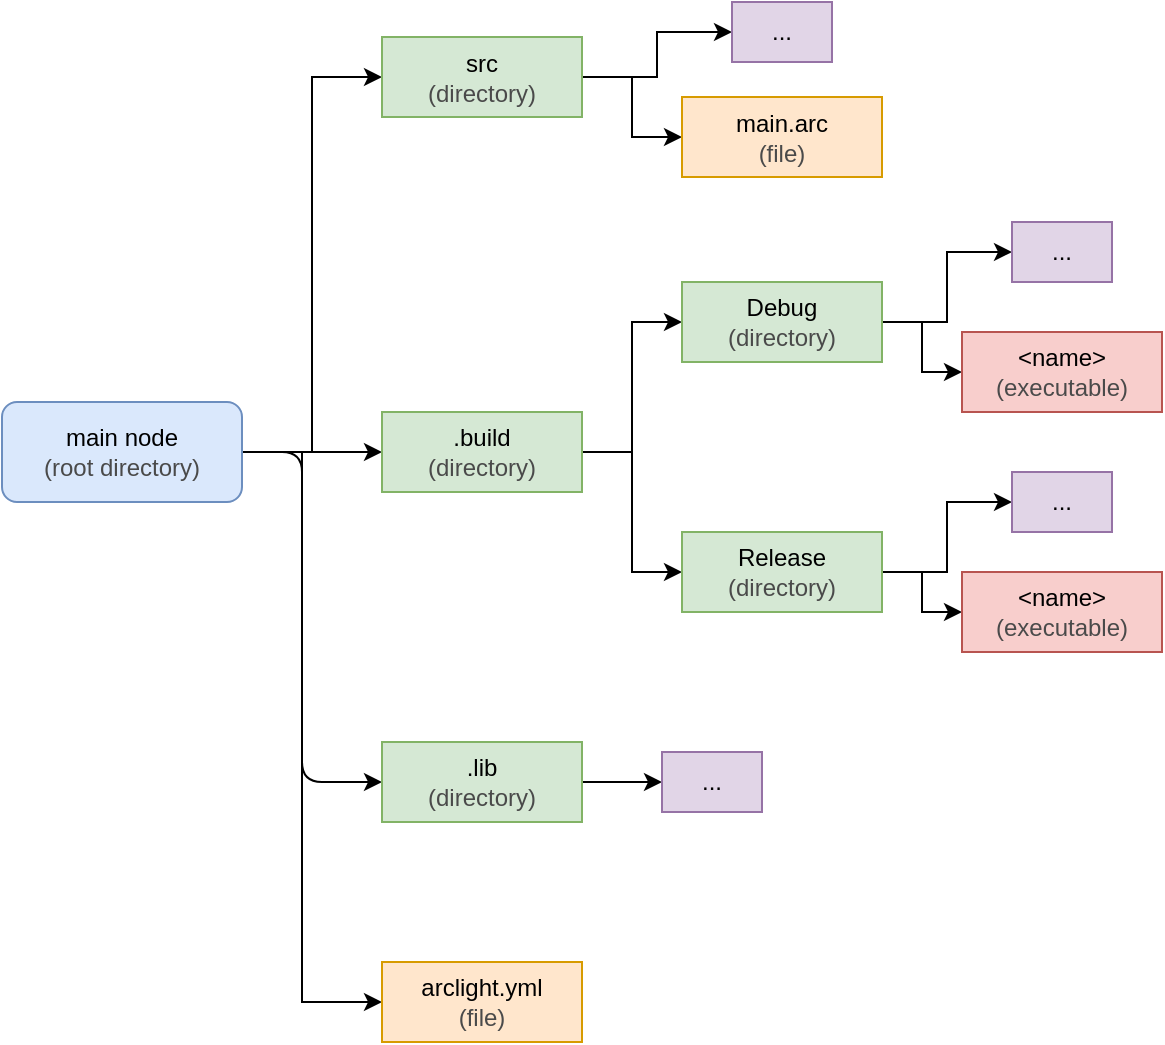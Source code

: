 <mxfile>
    <diagram id="FQJLmGbCjE0neQXrQN__" name="Page-1">
        <mxGraphModel dx="397" dy="522" grid="1" gridSize="10" guides="1" tooltips="1" connect="1" arrows="1" fold="1" page="1" pageScale="1" pageWidth="850" pageHeight="1100" math="0" shadow="0">
            <root>
                <mxCell id="0"/>
                <mxCell id="1" parent="0"/>
                <mxCell id="2rUZX0mLAWuGSe4bOXXy-22" style="edgeStyle=orthogonalEdgeStyle;rounded=0;orthogonalLoop=1;jettySize=auto;html=1;entryX=0;entryY=0.5;entryDx=0;entryDy=0;fontColor=#4A4A4A;" parent="1" source="2rUZX0mLAWuGSe4bOXXy-1" target="2rUZX0mLAWuGSe4bOXXy-5" edge="1">
                    <mxGeometry relative="1" as="geometry"/>
                </mxCell>
                <mxCell id="2rUZX0mLAWuGSe4bOXXy-23" style="edgeStyle=orthogonalEdgeStyle;rounded=0;orthogonalLoop=1;jettySize=auto;html=1;entryX=0;entryY=0.5;entryDx=0;entryDy=0;fontColor=#4A4A4A;" parent="1" source="2rUZX0mLAWuGSe4bOXXy-1" target="2rUZX0mLAWuGSe4bOXXy-2" edge="1">
                    <mxGeometry relative="1" as="geometry"/>
                </mxCell>
                <mxCell id="2rUZX0mLAWuGSe4bOXXy-24" style="edgeStyle=orthogonalEdgeStyle;rounded=0;orthogonalLoop=1;jettySize=auto;html=1;entryX=0;entryY=0.5;entryDx=0;entryDy=0;fontColor=#4A4A4A;" parent="1" source="2rUZX0mLAWuGSe4bOXXy-1" target="2rUZX0mLAWuGSe4bOXXy-4" edge="1">
                    <mxGeometry relative="1" as="geometry">
                        <Array as="points">
                            <mxPoint x="180" y="375"/>
                            <mxPoint x="180" y="650"/>
                        </Array>
                    </mxGeometry>
                </mxCell>
                <mxCell id="8" style="edgeStyle=elbowEdgeStyle;html=1;entryX=0;entryY=0.5;entryDx=0;entryDy=0;" edge="1" parent="1" source="2rUZX0mLAWuGSe4bOXXy-1" target="2">
                    <mxGeometry relative="1" as="geometry">
                        <Array as="points">
                            <mxPoint x="180" y="460"/>
                        </Array>
                    </mxGeometry>
                </mxCell>
                <mxCell id="2rUZX0mLAWuGSe4bOXXy-1" value="&lt;font color=&quot;#000000&quot;&gt;main node&lt;/font&gt;&lt;br&gt;&lt;font color=&quot;#4a4a4a&quot;&gt;(root directory)&lt;/font&gt;" style="rounded=1;whiteSpace=wrap;html=1;fillColor=#dae8fc;strokeColor=#6c8ebf;" parent="1" vertex="1">
                    <mxGeometry x="30" y="350" width="120" height="50" as="geometry"/>
                </mxCell>
                <mxCell id="2rUZX0mLAWuGSe4bOXXy-18" style="edgeStyle=orthogonalEdgeStyle;rounded=0;orthogonalLoop=1;jettySize=auto;html=1;entryX=0;entryY=0.5;entryDx=0;entryDy=0;fontColor=#4A4A4A;" parent="1" source="2rUZX0mLAWuGSe4bOXXy-2" target="2rUZX0mLAWuGSe4bOXXy-16" edge="1">
                    <mxGeometry relative="1" as="geometry"/>
                </mxCell>
                <mxCell id="2rUZX0mLAWuGSe4bOXXy-19" value="" style="edgeStyle=orthogonalEdgeStyle;rounded=0;orthogonalLoop=1;jettySize=auto;html=1;fontColor=#4A4A4A;" parent="1" source="2rUZX0mLAWuGSe4bOXXy-2" target="2rUZX0mLAWuGSe4bOXXy-17" edge="1">
                    <mxGeometry relative="1" as="geometry"/>
                </mxCell>
                <mxCell id="2rUZX0mLAWuGSe4bOXXy-2" value="&lt;font color=&quot;#000000&quot;&gt;src&lt;/font&gt;&lt;br&gt;&lt;font color=&quot;#4a4a4a&quot;&gt;(directory)&lt;/font&gt;" style="rounded=0;whiteSpace=wrap;html=1;fillColor=#d5e8d4;strokeColor=#82b366;" parent="1" vertex="1">
                    <mxGeometry x="220" y="167.5" width="100" height="40" as="geometry"/>
                </mxCell>
                <mxCell id="2rUZX0mLAWuGSe4bOXXy-4" value="&lt;font color=&quot;#000000&quot;&gt;arclight.yml&lt;br&gt;&lt;/font&gt;&lt;font color=&quot;#4a4a4a&quot;&gt;(file)&lt;/font&gt;" style="rounded=0;whiteSpace=wrap;html=1;fillColor=#ffe6cc;strokeColor=#d79b00;" parent="1" vertex="1">
                    <mxGeometry x="220" y="630" width="100" height="40" as="geometry"/>
                </mxCell>
                <mxCell id="2rUZX0mLAWuGSe4bOXXy-20" style="edgeStyle=orthogonalEdgeStyle;rounded=0;orthogonalLoop=1;jettySize=auto;html=1;entryX=0;entryY=0.5;entryDx=0;entryDy=0;fontColor=#4A4A4A;" parent="1" source="2rUZX0mLAWuGSe4bOXXy-5" target="2rUZX0mLAWuGSe4bOXXy-6" edge="1">
                    <mxGeometry relative="1" as="geometry"/>
                </mxCell>
                <mxCell id="2rUZX0mLAWuGSe4bOXXy-21" style="edgeStyle=orthogonalEdgeStyle;rounded=0;orthogonalLoop=1;jettySize=auto;html=1;entryX=0;entryY=0.5;entryDx=0;entryDy=0;fontColor=#4A4A4A;" parent="1" source="2rUZX0mLAWuGSe4bOXXy-5" target="2rUZX0mLAWuGSe4bOXXy-7" edge="1">
                    <mxGeometry relative="1" as="geometry"/>
                </mxCell>
                <mxCell id="2rUZX0mLAWuGSe4bOXXy-5" value=".&lt;font color=&quot;#000000&quot;&gt;build&lt;/font&gt;&lt;br&gt;&lt;font color=&quot;#4a4a4a&quot;&gt;(directory)&lt;/font&gt;" style="rounded=0;whiteSpace=wrap;html=1;fillColor=#d5e8d4;strokeColor=#82b366;" parent="1" vertex="1">
                    <mxGeometry x="220" y="355" width="100" height="40" as="geometry"/>
                </mxCell>
                <mxCell id="2rUZX0mLAWuGSe4bOXXy-12" style="edgeStyle=orthogonalEdgeStyle;rounded=0;orthogonalLoop=1;jettySize=auto;html=1;entryX=0;entryY=0.5;entryDx=0;entryDy=0;fontColor=#4A4A4A;" parent="1" source="2rUZX0mLAWuGSe4bOXXy-6" target="2rUZX0mLAWuGSe4bOXXy-8" edge="1">
                    <mxGeometry relative="1" as="geometry"/>
                </mxCell>
                <mxCell id="2rUZX0mLAWuGSe4bOXXy-13" style="edgeStyle=orthogonalEdgeStyle;rounded=0;orthogonalLoop=1;jettySize=auto;html=1;entryX=0;entryY=0.5;entryDx=0;entryDy=0;fontColor=#4A4A4A;" parent="1" source="2rUZX0mLAWuGSe4bOXXy-6" target="2rUZX0mLAWuGSe4bOXXy-9" edge="1">
                    <mxGeometry relative="1" as="geometry"/>
                </mxCell>
                <mxCell id="2rUZX0mLAWuGSe4bOXXy-6" value="&lt;font color=&quot;#000000&quot;&gt;Debug&lt;/font&gt;&lt;br&gt;&lt;font color=&quot;#4a4a4a&quot;&gt;(directory)&lt;/font&gt;" style="rounded=0;whiteSpace=wrap;html=1;fillColor=#d5e8d4;strokeColor=#82b366;" parent="1" vertex="1">
                    <mxGeometry x="370" y="290" width="100" height="40" as="geometry"/>
                </mxCell>
                <mxCell id="2rUZX0mLAWuGSe4bOXXy-14" style="edgeStyle=orthogonalEdgeStyle;rounded=0;orthogonalLoop=1;jettySize=auto;html=1;entryX=0;entryY=0.5;entryDx=0;entryDy=0;fontColor=#4A4A4A;" parent="1" source="2rUZX0mLAWuGSe4bOXXy-7" target="2rUZX0mLAWuGSe4bOXXy-10" edge="1">
                    <mxGeometry relative="1" as="geometry"/>
                </mxCell>
                <mxCell id="2rUZX0mLAWuGSe4bOXXy-15" style="edgeStyle=orthogonalEdgeStyle;rounded=0;orthogonalLoop=1;jettySize=auto;html=1;entryX=0;entryY=0.5;entryDx=0;entryDy=0;fontColor=#4A4A4A;" parent="1" source="2rUZX0mLAWuGSe4bOXXy-7" target="2rUZX0mLAWuGSe4bOXXy-11" edge="1">
                    <mxGeometry relative="1" as="geometry"/>
                </mxCell>
                <mxCell id="2rUZX0mLAWuGSe4bOXXy-7" value="&lt;font color=&quot;#000000&quot;&gt;Release&lt;/font&gt;&lt;br&gt;&lt;font color=&quot;#4a4a4a&quot;&gt;(directory)&lt;/font&gt;" style="rounded=0;whiteSpace=wrap;html=1;fillColor=#d5e8d4;strokeColor=#82b366;" parent="1" vertex="1">
                    <mxGeometry x="370" y="415" width="100" height="40" as="geometry"/>
                </mxCell>
                <mxCell id="2rUZX0mLAWuGSe4bOXXy-8" value="&lt;font color=&quot;#000000&quot;&gt;...&lt;/font&gt;" style="rounded=0;whiteSpace=wrap;html=1;fillColor=#e1d5e7;strokeColor=#9673a6;" parent="1" vertex="1">
                    <mxGeometry x="535" y="260" width="50" height="30" as="geometry"/>
                </mxCell>
                <mxCell id="2rUZX0mLAWuGSe4bOXXy-9" value="&lt;font color=&quot;#000000&quot;&gt;&amp;lt;name&amp;gt;&lt;/font&gt;&lt;br&gt;&lt;font color=&quot;#4a4a4a&quot;&gt;(executable)&lt;/font&gt;" style="rounded=0;whiteSpace=wrap;html=1;fillColor=#f8cecc;strokeColor=#b85450;" parent="1" vertex="1">
                    <mxGeometry x="510" y="315" width="100" height="40" as="geometry"/>
                </mxCell>
                <mxCell id="2rUZX0mLAWuGSe4bOXXy-10" value="&lt;font color=&quot;#000000&quot;&gt;...&lt;/font&gt;" style="rounded=0;whiteSpace=wrap;html=1;fillColor=#e1d5e7;strokeColor=#9673a6;" parent="1" vertex="1">
                    <mxGeometry x="535" y="385" width="50" height="30" as="geometry"/>
                </mxCell>
                <mxCell id="2rUZX0mLAWuGSe4bOXXy-11" value="&lt;font color=&quot;#000000&quot;&gt;&amp;lt;name&amp;gt;&lt;/font&gt;&lt;br&gt;&lt;font color=&quot;#4a4a4a&quot;&gt;(executable)&lt;/font&gt;" style="rounded=0;whiteSpace=wrap;html=1;fillColor=#f8cecc;strokeColor=#b85450;" parent="1" vertex="1">
                    <mxGeometry x="510" y="435" width="100" height="40" as="geometry"/>
                </mxCell>
                <mxCell id="2rUZX0mLAWuGSe4bOXXy-16" value="&lt;font color=&quot;#000000&quot;&gt;...&lt;/font&gt;" style="rounded=0;whiteSpace=wrap;html=1;fillColor=#e1d5e7;strokeColor=#9673a6;" parent="1" vertex="1">
                    <mxGeometry x="395" y="150" width="50" height="30" as="geometry"/>
                </mxCell>
                <mxCell id="2rUZX0mLAWuGSe4bOXXy-17" value="&lt;font color=&quot;#000000&quot;&gt;main.arc&lt;/font&gt;&lt;br&gt;&lt;font color=&quot;#4a4a4a&quot;&gt;(file)&lt;/font&gt;" style="rounded=0;whiteSpace=wrap;html=1;fillColor=#ffe6cc;strokeColor=#d79b00;" parent="1" vertex="1">
                    <mxGeometry x="370" y="197.5" width="100" height="40" as="geometry"/>
                </mxCell>
                <mxCell id="4" style="edgeStyle=none;html=1;entryX=0;entryY=0.5;entryDx=0;entryDy=0;" edge="1" parent="1" source="2" target="3">
                    <mxGeometry relative="1" as="geometry">
                        <mxPoint x="350" y="540" as="targetPoint"/>
                    </mxGeometry>
                </mxCell>
                <mxCell id="2" value=".&lt;font color=&quot;#000000&quot;&gt;lib&lt;/font&gt;&lt;br&gt;&lt;font color=&quot;#4a4a4a&quot;&gt;(directory)&lt;/font&gt;" style="rounded=0;whiteSpace=wrap;html=1;fillColor=#d5e8d4;strokeColor=#82b366;" vertex="1" parent="1">
                    <mxGeometry x="220" y="520" width="100" height="40" as="geometry"/>
                </mxCell>
                <mxCell id="3" value="&lt;font color=&quot;#000000&quot;&gt;...&lt;/font&gt;" style="rounded=0;whiteSpace=wrap;html=1;fillColor=#e1d5e7;strokeColor=#9673a6;" vertex="1" parent="1">
                    <mxGeometry x="360" y="525" width="50" height="30" as="geometry"/>
                </mxCell>
            </root>
        </mxGraphModel>
    </diagram>
</mxfile>